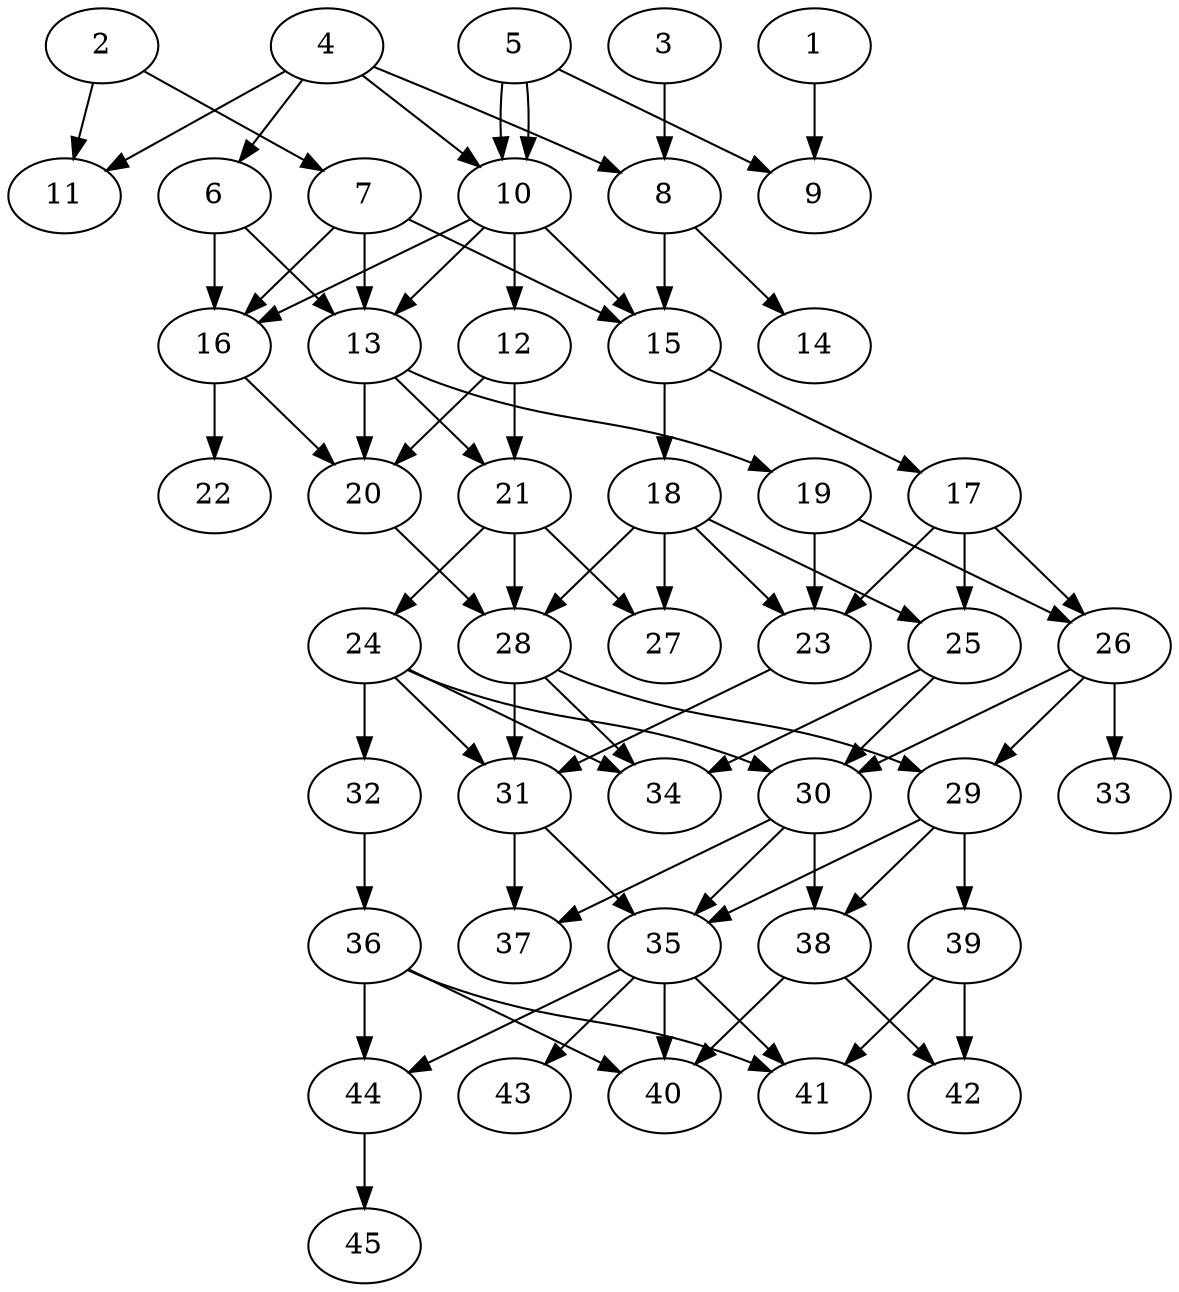 // DAG automatically generated by daggen at Thu Oct  3 14:07:24 2019
// ./daggen --dot -n 45 --ccr 0.4 --fat 0.5 --regular 0.9 --density 0.5 --mindata 5242880 --maxdata 52428800 
digraph G {
  1 [size="40289280", alpha="0.04", expect_size="16115712"] 
  1 -> 9 [size ="16115712"]
  2 [size="104143360", alpha="0.01", expect_size="41657344"] 
  2 -> 7 [size ="41657344"]
  2 -> 11 [size ="41657344"]
  3 [size="44085760", alpha="0.05", expect_size="17634304"] 
  3 -> 8 [size ="17634304"]
  4 [size="47754240", alpha="0.17", expect_size="19101696"] 
  4 -> 6 [size ="19101696"]
  4 -> 8 [size ="19101696"]
  4 -> 10 [size ="19101696"]
  4 -> 11 [size ="19101696"]
  5 [size="51299840", alpha="0.00", expect_size="20519936"] 
  5 -> 9 [size ="20519936"]
  5 -> 10 [size ="20519936"]
  5 -> 10 [size ="20519936"]
  6 [size="126576640", alpha="0.04", expect_size="50630656"] 
  6 -> 13 [size ="50630656"]
  6 -> 16 [size ="50630656"]
  7 [size="75363840", alpha="0.03", expect_size="30145536"] 
  7 -> 13 [size ="30145536"]
  7 -> 15 [size ="30145536"]
  7 -> 16 [size ="30145536"]
  8 [size="105121280", alpha="0.15", expect_size="42048512"] 
  8 -> 14 [size ="42048512"]
  8 -> 15 [size ="42048512"]
  9 [size="42926080", alpha="0.11", expect_size="17170432"] 
  10 [size="35747840", alpha="0.14", expect_size="14299136"] 
  10 -> 12 [size ="14299136"]
  10 -> 13 [size ="14299136"]
  10 -> 15 [size ="14299136"]
  10 -> 16 [size ="14299136"]
  11 [size="108170240", alpha="0.06", expect_size="43268096"] 
  12 [size="14561280", alpha="0.03", expect_size="5824512"] 
  12 -> 20 [size ="5824512"]
  12 -> 21 [size ="5824512"]
  13 [size="21982720", alpha="0.10", expect_size="8793088"] 
  13 -> 19 [size ="8793088"]
  13 -> 20 [size ="8793088"]
  13 -> 21 [size ="8793088"]
  14 [size="49077760", alpha="0.03", expect_size="19631104"] 
  15 [size="29020160", alpha="0.12", expect_size="11608064"] 
  15 -> 17 [size ="11608064"]
  15 -> 18 [size ="11608064"]
  16 [size="31848960", alpha="0.13", expect_size="12739584"] 
  16 -> 20 [size ="12739584"]
  16 -> 22 [size ="12739584"]
  17 [size="53455360", alpha="0.18", expect_size="21382144"] 
  17 -> 23 [size ="21382144"]
  17 -> 25 [size ="21382144"]
  17 -> 26 [size ="21382144"]
  18 [size="69972480", alpha="0.06", expect_size="27988992"] 
  18 -> 23 [size ="27988992"]
  18 -> 25 [size ="27988992"]
  18 -> 27 [size ="27988992"]
  18 -> 28 [size ="27988992"]
  19 [size="37972480", alpha="0.10", expect_size="15188992"] 
  19 -> 23 [size ="15188992"]
  19 -> 26 [size ="15188992"]
  20 [size="104396800", alpha="0.02", expect_size="41758720"] 
  20 -> 28 [size ="41758720"]
  21 [size="66117120", alpha="0.18", expect_size="26446848"] 
  21 -> 24 [size ="26446848"]
  21 -> 27 [size ="26446848"]
  21 -> 28 [size ="26446848"]
  22 [size="99018240", alpha="0.09", expect_size="39607296"] 
  23 [size="119631360", alpha="0.06", expect_size="47852544"] 
  23 -> 31 [size ="47852544"]
  24 [size="62026240", alpha="0.09", expect_size="24810496"] 
  24 -> 30 [size ="24810496"]
  24 -> 31 [size ="24810496"]
  24 -> 32 [size ="24810496"]
  24 -> 34 [size ="24810496"]
  25 [size="81272320", alpha="0.18", expect_size="32508928"] 
  25 -> 30 [size ="32508928"]
  25 -> 34 [size ="32508928"]
  26 [size="31436800", alpha="0.06", expect_size="12574720"] 
  26 -> 29 [size ="12574720"]
  26 -> 30 [size ="12574720"]
  26 -> 33 [size ="12574720"]
  27 [size="108866560", alpha="0.05", expect_size="43546624"] 
  28 [size="98506240", alpha="0.19", expect_size="39402496"] 
  28 -> 29 [size ="39402496"]
  28 -> 31 [size ="39402496"]
  28 -> 34 [size ="39402496"]
  29 [size="16079360", alpha="0.19", expect_size="6431744"] 
  29 -> 35 [size ="6431744"]
  29 -> 38 [size ="6431744"]
  29 -> 39 [size ="6431744"]
  30 [size="76088320", alpha="0.02", expect_size="30435328"] 
  30 -> 35 [size ="30435328"]
  30 -> 37 [size ="30435328"]
  30 -> 38 [size ="30435328"]
  31 [size="85716480", alpha="0.02", expect_size="34286592"] 
  31 -> 35 [size ="34286592"]
  31 -> 37 [size ="34286592"]
  32 [size="72148480", alpha="0.02", expect_size="28859392"] 
  32 -> 36 [size ="28859392"]
  33 [size="126420480", alpha="0.03", expect_size="50568192"] 
  34 [size="43581440", alpha="0.10", expect_size="17432576"] 
  35 [size="94210560", alpha="0.00", expect_size="37684224"] 
  35 -> 40 [size ="37684224"]
  35 -> 41 [size ="37684224"]
  35 -> 43 [size ="37684224"]
  35 -> 44 [size ="37684224"]
  36 [size="80570880", alpha="0.14", expect_size="32228352"] 
  36 -> 40 [size ="32228352"]
  36 -> 41 [size ="32228352"]
  36 -> 44 [size ="32228352"]
  37 [size="116131840", alpha="0.14", expect_size="46452736"] 
  38 [size="27223040", alpha="0.03", expect_size="10889216"] 
  38 -> 40 [size ="10889216"]
  38 -> 42 [size ="10889216"]
  39 [size="23823360", alpha="0.17", expect_size="9529344"] 
  39 -> 41 [size ="9529344"]
  39 -> 42 [size ="9529344"]
  40 [size="17789440", alpha="0.07", expect_size="7115776"] 
  41 [size="31759360", alpha="0.05", expect_size="12703744"] 
  42 [size="42839040", alpha="0.18", expect_size="17135616"] 
  43 [size="52482560", alpha="0.09", expect_size="20993024"] 
  44 [size="69562880", alpha="0.08", expect_size="27825152"] 
  44 -> 45 [size ="27825152"]
  45 [size="130058240", alpha="0.19", expect_size="52023296"] 
}
